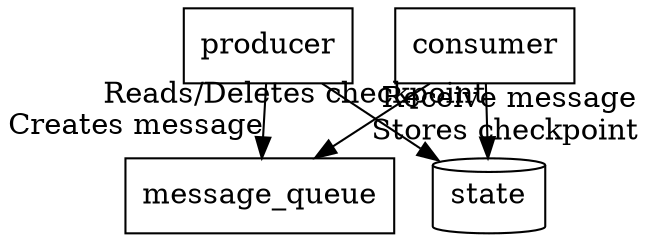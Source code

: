 digraph G {
  node [shape=box];
  splines=false;

  producer;
  message_queue;
  consumer;
  state [shape="cylinder"];

  producer -> state [xlabel="Stores checkpoint"];
  producer -> message_queue [xlabel="Creates message"];
  consumer -> state [xlabel="Reads/Deletes checkpoint"];
  consumer -> message_queue [xlabel="Receive message"];
}
